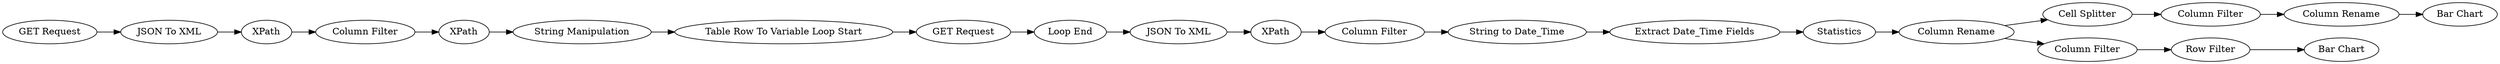 digraph {
	"-6667383227302484682_24" [label="Extract Date_Time Fields"]
	"-6667383227302484682_5" [label="Column Filter"]
	"-6667383227302484682_19" [label="String to Date_Time"]
	"-6667383227302484682_4" [label=XPath]
	"-6667383227302484682_2" [label="JSON To XML"]
	"-6667383227302484682_27" [label="Column Rename"]
	"-6667383227302484682_26" [label="Bar Chart"]
	"-6667383227302484682_32" [label="Column Rename"]
	"-6667383227302484682_14" [label=XPath]
	"-6667383227302484682_13" [label="JSON To XML"]
	"-6667383227302484682_11" [label="GET Request"]
	"-6667383227302484682_12" [label="Loop End"]
	"-6667383227302484682_8" [label=XPath]
	"-6667383227302484682_30" [label="Cell Splitter"]
	"-6667383227302484682_9" [label="Table Row To Variable Loop Start"]
	"-6667383227302484682_31" [label="Column Filter"]
	"-6667383227302484682_29" [label="Row Filter"]
	"-6667383227302484682_1" [label="GET Request"]
	"-6667383227302484682_25" [label=Statistics]
	"-6667383227302484682_10" [label="String Manipulation"]
	"-6667383227302484682_23" [label="Bar Chart"]
	"-6667383227302484682_15" [label="Column Filter"]
	"-6667383227302484682_28" [label="Column Filter"]
	"-6667383227302484682_9" -> "-6667383227302484682_11"
	"-6667383227302484682_25" -> "-6667383227302484682_27"
	"-6667383227302484682_8" -> "-6667383227302484682_10"
	"-6667383227302484682_27" -> "-6667383227302484682_28"
	"-6667383227302484682_19" -> "-6667383227302484682_24"
	"-6667383227302484682_30" -> "-6667383227302484682_31"
	"-6667383227302484682_11" -> "-6667383227302484682_12"
	"-6667383227302484682_4" -> "-6667383227302484682_5"
	"-6667383227302484682_27" -> "-6667383227302484682_30"
	"-6667383227302484682_1" -> "-6667383227302484682_2"
	"-6667383227302484682_32" -> "-6667383227302484682_23"
	"-6667383227302484682_2" -> "-6667383227302484682_4"
	"-6667383227302484682_10" -> "-6667383227302484682_9"
	"-6667383227302484682_28" -> "-6667383227302484682_29"
	"-6667383227302484682_13" -> "-6667383227302484682_14"
	"-6667383227302484682_31" -> "-6667383227302484682_32"
	"-6667383227302484682_29" -> "-6667383227302484682_26"
	"-6667383227302484682_24" -> "-6667383227302484682_25"
	"-6667383227302484682_15" -> "-6667383227302484682_19"
	"-6667383227302484682_5" -> "-6667383227302484682_8"
	"-6667383227302484682_12" -> "-6667383227302484682_13"
	"-6667383227302484682_14" -> "-6667383227302484682_15"
	rankdir=LR
}
